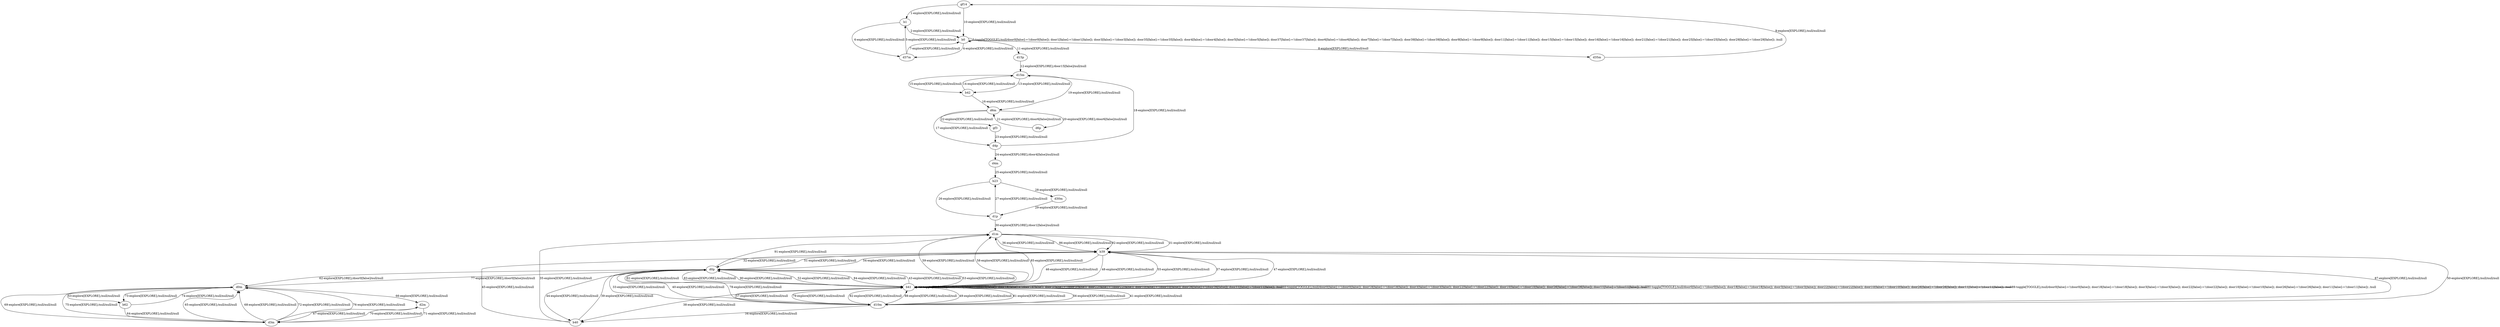 # Total number of goals covered by this test: 4
# d3m --> d0m
# d2m --> d3m
# d3m --> d2m
# b62 --> d3m

digraph g {
"gf14" -> "b1" [label = "1-explore[EXPLORE];/null/null/null"];
"b1" -> "b0" [label = "2-explore[EXPLORE];/null/null/null"];
"b0" -> "b0" [label = "3-toggle[TOGGLE];/null/door0[false]:=!(door0[false]); door1[false]:=!(door1[false]); door3[false]:=!(door3[false]); door35[false]:=!(door35[false]); door4[false]:=!(door4[false]); door5[false]:=!(door5[false]); door37[false]:=!(door37[false]); door6[false]:=!(door6[false]); door7[false]:=!(door7[false]); door39[false]:=!(door39[false]); door9[false]:=!(door9[false]); door11[false]:=!(door11[false]); door15[false]:=!(door15[false]); door16[false]:=!(door16[false]); door21[false]:=!(door21[false]); door25[false]:=!(door25[false]); door29[false]:=!(door29[false]); /null"];
"b0" -> "d37m" [label = "4-explore[EXPLORE];/null/null/null"];
"d37m" -> "b1" [label = "5-explore[EXPLORE];/null/null/null"];
"b1" -> "d37m" [label = "6-explore[EXPLORE];/null/null/null"];
"d37m" -> "b0" [label = "7-explore[EXPLORE];/null/null/null"];
"b0" -> "d35m" [label = "8-explore[EXPLORE];/null/null/null"];
"d35m" -> "gf14" [label = "9-explore[EXPLORE];/null/null/null"];
"gf14" -> "b0" [label = "10-explore[EXPLORE];/null/null/null"];
"b0" -> "d15p" [label = "11-explore[EXPLORE];/null/null/null"];
"d15p" -> "d15m" [label = "12-explore[EXPLORE];/door15[false]/null/null"];
"d15m" -> "b42" [label = "13-explore[EXPLORE];/null/null/null"];
"b42" -> "d15m" [label = "14-explore[EXPLORE];/null/null/null"];
"d15m" -> "b42" [label = "15-explore[EXPLORE];/null/null/null"];
"b42" -> "d6m" [label = "16-explore[EXPLORE];/null/null/null"];
"d6m" -> "d4p" [label = "17-explore[EXPLORE];/null/null/null"];
"d4p" -> "d15m" [label = "18-explore[EXPLORE];/null/null/null"];
"d15m" -> "d6m" [label = "19-explore[EXPLORE];/null/null/null"];
"d6m" -> "d6p" [label = "20-explore[EXPLORE];/door6[false]/null/null"];
"d6p" -> "d6m" [label = "21-explore[EXPLORE];/door6[false]/null/null"];
"d6m" -> "gf3" [label = "22-explore[EXPLORE];/null/null/null"];
"gf3" -> "d4p" [label = "23-explore[EXPLORE];/null/null/null"];
"d4p" -> "d4m" [label = "24-explore[EXPLORE];/door4[false]/null/null"];
"d4m" -> "b23" [label = "25-explore[EXPLORE];/null/null/null"];
"b23" -> "d1p" [label = "26-explore[EXPLORE];/null/null/null"];
"d1p" -> "b23" [label = "27-explore[EXPLORE];/null/null/null"];
"b23" -> "d30m" [label = "28-explore[EXPLORE];/null/null/null"];
"d30m" -> "d1p" [label = "29-explore[EXPLORE];/null/null/null"];
"d1p" -> "d1m" [label = "30-explore[EXPLORE];/door1[false]/null/null"];
"d1m" -> "b39" [label = "31-explore[EXPLORE];/null/null/null"];
"b39" -> "d0p" [label = "32-explore[EXPLORE];/null/null/null"];
"d0p" -> "d10m" [label = "33-explore[EXPLORE];/null/null/null"];
"d10m" -> "b40" [label = "34-explore[EXPLORE];/null/null/null"];
"b40" -> "d1m" [label = "35-explore[EXPLORE];/null/null/null"];
"d1m" -> "b39" [label = "36-explore[EXPLORE];/null/null/null"];
"b39" -> "b41" [label = "37-explore[EXPLORE];/null/null/null"];
"b41" -> "b40" [label = "38-explore[EXPLORE];/null/null/null"];
"b40" -> "d0p" [label = "39-explore[EXPLORE];/null/null/null"];
"d0p" -> "d10m" [label = "40-explore[EXPLORE];/null/null/null"];
"d10m" -> "b41" [label = "41-explore[EXPLORE];/null/null/null"];
"b41" -> "b41" [label = "42-toggle[TOGGLE];/null/door0[false]:=!(door0[false]); door18[false]:=!(door18[false]); door3[false]:=!(door3[false]); door22[false]:=!(door22[false]); door10[false]:=!(door10[false]); door26[false]:=!(door26[false]); door11[false]:=!(door11[false]); /null"];
"b41" -> "d0p" [label = "43-explore[EXPLORE];/null/null/null"];
"d0p" -> "b40" [label = "44-explore[EXPLORE];/null/null/null"];
"b40" -> "b39" [label = "45-explore[EXPLORE];/null/null/null"];
"b39" -> "b41" [label = "46-explore[EXPLORE];/null/null/null"];
"b41" -> "b39" [label = "47-explore[EXPLORE];/null/null/null"];
"b39" -> "b41" [label = "48-explore[EXPLORE];/null/null/null"];
"b41" -> "d10m" [label = "49-explore[EXPLORE];/null/null/null"];
"d10m" -> "b39" [label = "50-explore[EXPLORE];/null/null/null"];
"b39" -> "d0p" [label = "51-explore[EXPLORE];/null/null/null"];
"d0p" -> "b41" [label = "52-explore[EXPLORE];/null/null/null"];
"b41" -> "d0p" [label = "53-explore[EXPLORE];/null/null/null"];
"d0p" -> "b39" [label = "54-explore[EXPLORE];/null/null/null"];
"b39" -> "b41" [label = "55-explore[EXPLORE];/null/null/null"];
"b41" -> "d10m" [label = "56-explore[EXPLORE];/null/null/null"];
"d10m" -> "b41" [label = "57-explore[EXPLORE];/null/null/null"];
"b41" -> "d1m" [label = "58-explore[EXPLORE];/null/null/null"];
"d1m" -> "b41" [label = "59-explore[EXPLORE];/null/null/null"];
"b41" -> "b41" [label = "60-toggle[TOGGLE];/null/door0[false]:=!(door0[false]); door18[false]:=!(door18[false]); door3[false]:=!(door3[false]); door22[false]:=!(door22[false]); door10[false]:=!(door10[false]); door26[false]:=!(door26[false]); door11[false]:=!(door11[false]); /null"];
"b41" -> "d0p" [label = "61-explore[EXPLORE];/null/null/null"];
"d0p" -> "d0m" [label = "62-explore[EXPLORE];/door0[false]/null/null"];
"d0m" -> "b62" [label = "63-explore[EXPLORE];/null/null/null"];
"b62" -> "d3m" [label = "64-explore[EXPLORE];/null/null/null"];
"d3m" -> "d0m" [label = "65-explore[EXPLORE];/null/null/null"];
"d0m" -> "d2m" [label = "66-explore[EXPLORE];/null/null/null"];
"d2m" -> "d3m" [label = "67-explore[EXPLORE];/null/null/null"];
"d3m" -> "d0m" [label = "68-explore[EXPLORE];/null/null/null"];
"d0m" -> "d3m" [label = "69-explore[EXPLORE];/null/null/null"];
"d3m" -> "d2m" [label = "70-explore[EXPLORE];/null/null/null"];
"d2m" -> "d3m" [label = "71-explore[EXPLORE];/null/null/null"];
"d3m" -> "d0m" [label = "72-explore[EXPLORE];/null/null/null"];
"d0m" -> "b62" [label = "73-explore[EXPLORE];/null/null/null"];
"b62" -> "d0m" [label = "74-explore[EXPLORE];/null/null/null"];
"d0m" -> "d3m" [label = "75-explore[EXPLORE];/null/null/null"];
"d3m" -> "d0m" [label = "76-explore[EXPLORE];/null/null/null"];
"d0m" -> "d0p" [label = "77-explore[EXPLORE];/door0[false]/null/null"];
"d0p" -> "d10m" [label = "78-explore[EXPLORE];/null/null/null"];
"d10m" -> "b41" [label = "79-explore[EXPLORE];/null/null/null"];
"b41" -> "b41" [label = "80-toggle[TOGGLE];/null/door0[false]:=!(door0[false]); door18[false]:=!(door18[false]); door3[false]:=!(door3[false]); door22[false]:=!(door22[false]); door10[false]:=!(door10[false]); door26[false]:=!(door26[false]); door11[false]:=!(door11[false]); /null"];
"b41" -> "d10m" [label = "81-explore[EXPLORE];/null/null/null"];
"d10m" -> "b41" [label = "82-explore[EXPLORE];/null/null/null"];
"b41" -> "d0p" [label = "83-explore[EXPLORE];/null/null/null"];
"d0p" -> "b41" [label = "84-explore[EXPLORE];/null/null/null"];
"b41" -> "d1m" [label = "85-explore[EXPLORE];/null/null/null"];
"d1m" -> "b39" [label = "86-explore[EXPLORE];/null/null/null"];
"b39" -> "d10m" [label = "87-explore[EXPLORE];/null/null/null"];
"d10m" -> "b41" [label = "88-explore[EXPLORE];/null/null/null"];
"b41" -> "b41" [label = "89-toggle[TOGGLE];/null/door0[false]:=!(door0[false]); door18[false]:=!(door18[false]); door3[false]:=!(door3[false]); door22[false]:=!(door22[false]); door10[false]:=!(door10[false]); door26[false]:=!(door26[false]); door11[false]:=!(door11[false]); /null"];
"b41" -> "d0p" [label = "90-explore[EXPLORE];/null/null/null"];
"d0p" -> "d1m" [label = "91-explore[EXPLORE];/null/null/null"];
"d1m" -> "b39" [label = "92-explore[EXPLORE];/null/null/null"];
}